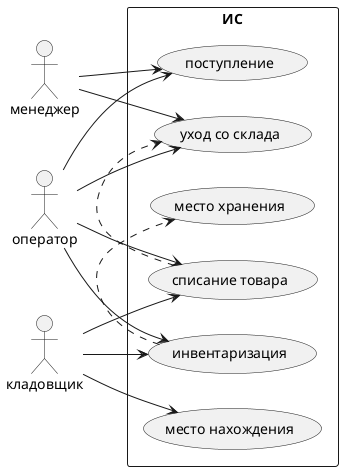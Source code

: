 @startuml
left to right direction
skinparam packageStyle rect
actor менеджер
actor кладовщик
actor оператор
rectangle ИС {
  оператор --> (поступление)
  оператор --> (уход со склада)
  оператор --> (списание товара)
  оператор --> (инвентаризация)
  менеджер --> (поступление)
  менеджер --> (уход со склада)
  кладовщик --> (инвентаризация)
  кладовщик --> (списание товара)
  кладовщик --> (место нахождения)
  (списание товара) .> (уход со склада)
  (инвентаризация) .> (место хранения)
}

@enduml


#классы

@startuml
class поступление{
 +код поставки
 +код поставщика
 +код менеджера
 +дата поставки
 +наименование товара
}
class инвентаризация{
 +код инвентаризации(число)
 +время(дата/время)
 +описание(текст)
 +код работника(число)
}

class место_хранения{
+код стеллажа
+вместимость
+категория
+номер ячейки стеллажа
}
class работники{
+код пользователя
+ФИО
+логин
+пароль
+роль
}
class продажа{
+количество покупки
+возврат
}
class уход_со_склада{
+код списания
+количество
+дата/время
}


поступление <.. работники
инвентаризация <.. работники
продажа <.. работники
место_хранения <.. инвентаризация
продажа <.. поступление
уход_со_склада <.. работники
инвентаризация <.. уход_со_склада
продажа <.. инвентаризация
продажа <.. место_хранения
@enduml

#последовательность

@startuml
participant Заказ_и_распределение_товара as Foo
actor       Оператор    as Foo1
actor       Менеджер    as Foo6
actor       Кладовщик    as Foo7
participant    Заказ    as Foo2
participant    поступление     as Foo3
participant      Инвентаризация      as Foo4
participant    Место_хранения   as Foo5


Foo1 -> Foo6 : Получение задания
Foo1 -> Foo2 : оформление заявки
Foo2 -> Foo3 : На склад
Foo6 -> Foo4 : распределение
Foo4 -> Foo7 : задание кладовщику
Foo7 -> Foo5 : Распредение на конечную точку

@enduml
```

